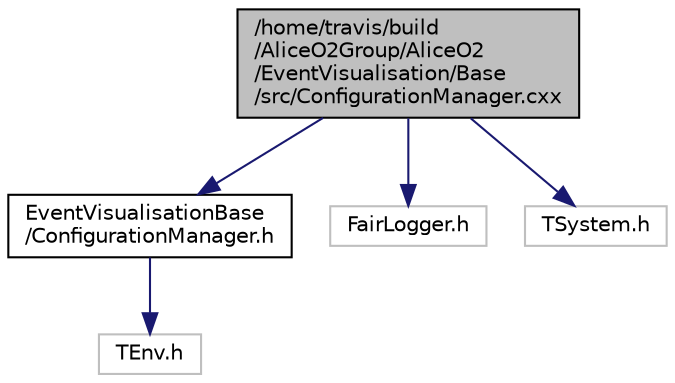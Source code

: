 digraph "/home/travis/build/AliceO2Group/AliceO2/EventVisualisation/Base/src/ConfigurationManager.cxx"
{
 // INTERACTIVE_SVG=YES
  bgcolor="transparent";
  edge [fontname="Helvetica",fontsize="10",labelfontname="Helvetica",labelfontsize="10"];
  node [fontname="Helvetica",fontsize="10",shape=record];
  Node0 [label="/home/travis/build\l/AliceO2Group/AliceO2\l/EventVisualisation/Base\l/src/ConfigurationManager.cxx",height=0.2,width=0.4,color="black", fillcolor="grey75", style="filled", fontcolor="black"];
  Node0 -> Node1 [color="midnightblue",fontsize="10",style="solid",fontname="Helvetica"];
  Node1 [label="EventVisualisationBase\l/ConfigurationManager.h",height=0.2,width=0.4,color="black",URL="$db/d9e/ConfigurationManager_8h.html"];
  Node1 -> Node2 [color="midnightblue",fontsize="10",style="solid",fontname="Helvetica"];
  Node2 [label="TEnv.h",height=0.2,width=0.4,color="grey75"];
  Node0 -> Node3 [color="midnightblue",fontsize="10",style="solid",fontname="Helvetica"];
  Node3 [label="FairLogger.h",height=0.2,width=0.4,color="grey75"];
  Node0 -> Node4 [color="midnightblue",fontsize="10",style="solid",fontname="Helvetica"];
  Node4 [label="TSystem.h",height=0.2,width=0.4,color="grey75"];
}
